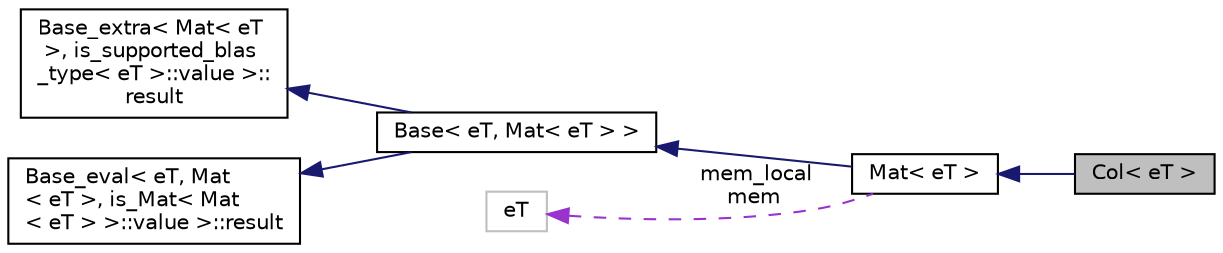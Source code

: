 digraph "Col&lt; eT &gt;"
{
  edge [fontname="Helvetica",fontsize="10",labelfontname="Helvetica",labelfontsize="10"];
  node [fontname="Helvetica",fontsize="10",shape=record];
  rankdir="LR";
  Node1 [label="Col\< eT \>",height=0.2,width=0.4,color="black", fillcolor="grey75", style="filled" fontcolor="black"];
  Node2 -> Node1 [dir="back",color="midnightblue",fontsize="10",style="solid",fontname="Helvetica"];
  Node2 [label="Mat\< eT \>",height=0.2,width=0.4,color="black", fillcolor="white", style="filled",URL="$class_mat.html",tooltip="Dense matrix class."];
  Node3 -> Node2 [dir="back",color="midnightblue",fontsize="10",style="solid",fontname="Helvetica"];
  Node3 [label="Base\< eT, Mat\< eT \> \>",height=0.2,width=0.4,color="black", fillcolor="white", style="filled",URL="$struct_base.html"];
  Node4 -> Node3 [dir="back",color="midnightblue",fontsize="10",style="solid",fontname="Helvetica"];
  Node4 [label="Base_extra\< Mat\< eT\l \>, is_supported_blas\l_type\< eT \>::value \>::\lresult",height=0.2,width=0.4,color="black", fillcolor="white", style="filled",URL="$class_base__extra_1_1result.html"];
  Node5 -> Node3 [dir="back",color="midnightblue",fontsize="10",style="solid",fontname="Helvetica"];
  Node5 [label="Base_eval\< eT, Mat\l\< eT \>, is_Mat\< Mat\l\< eT \> \>::value \>::result",height=0.2,width=0.4,color="black", fillcolor="white", style="filled",URL="$class_base__eval_1_1result.html"];
  Node6 -> Node2 [dir="back",color="darkorchid3",fontsize="10",style="dashed",label=" mem_local\nmem" ,fontname="Helvetica"];
  Node6 [label="eT",height=0.2,width=0.4,color="grey75", fillcolor="white", style="filled"];
}
